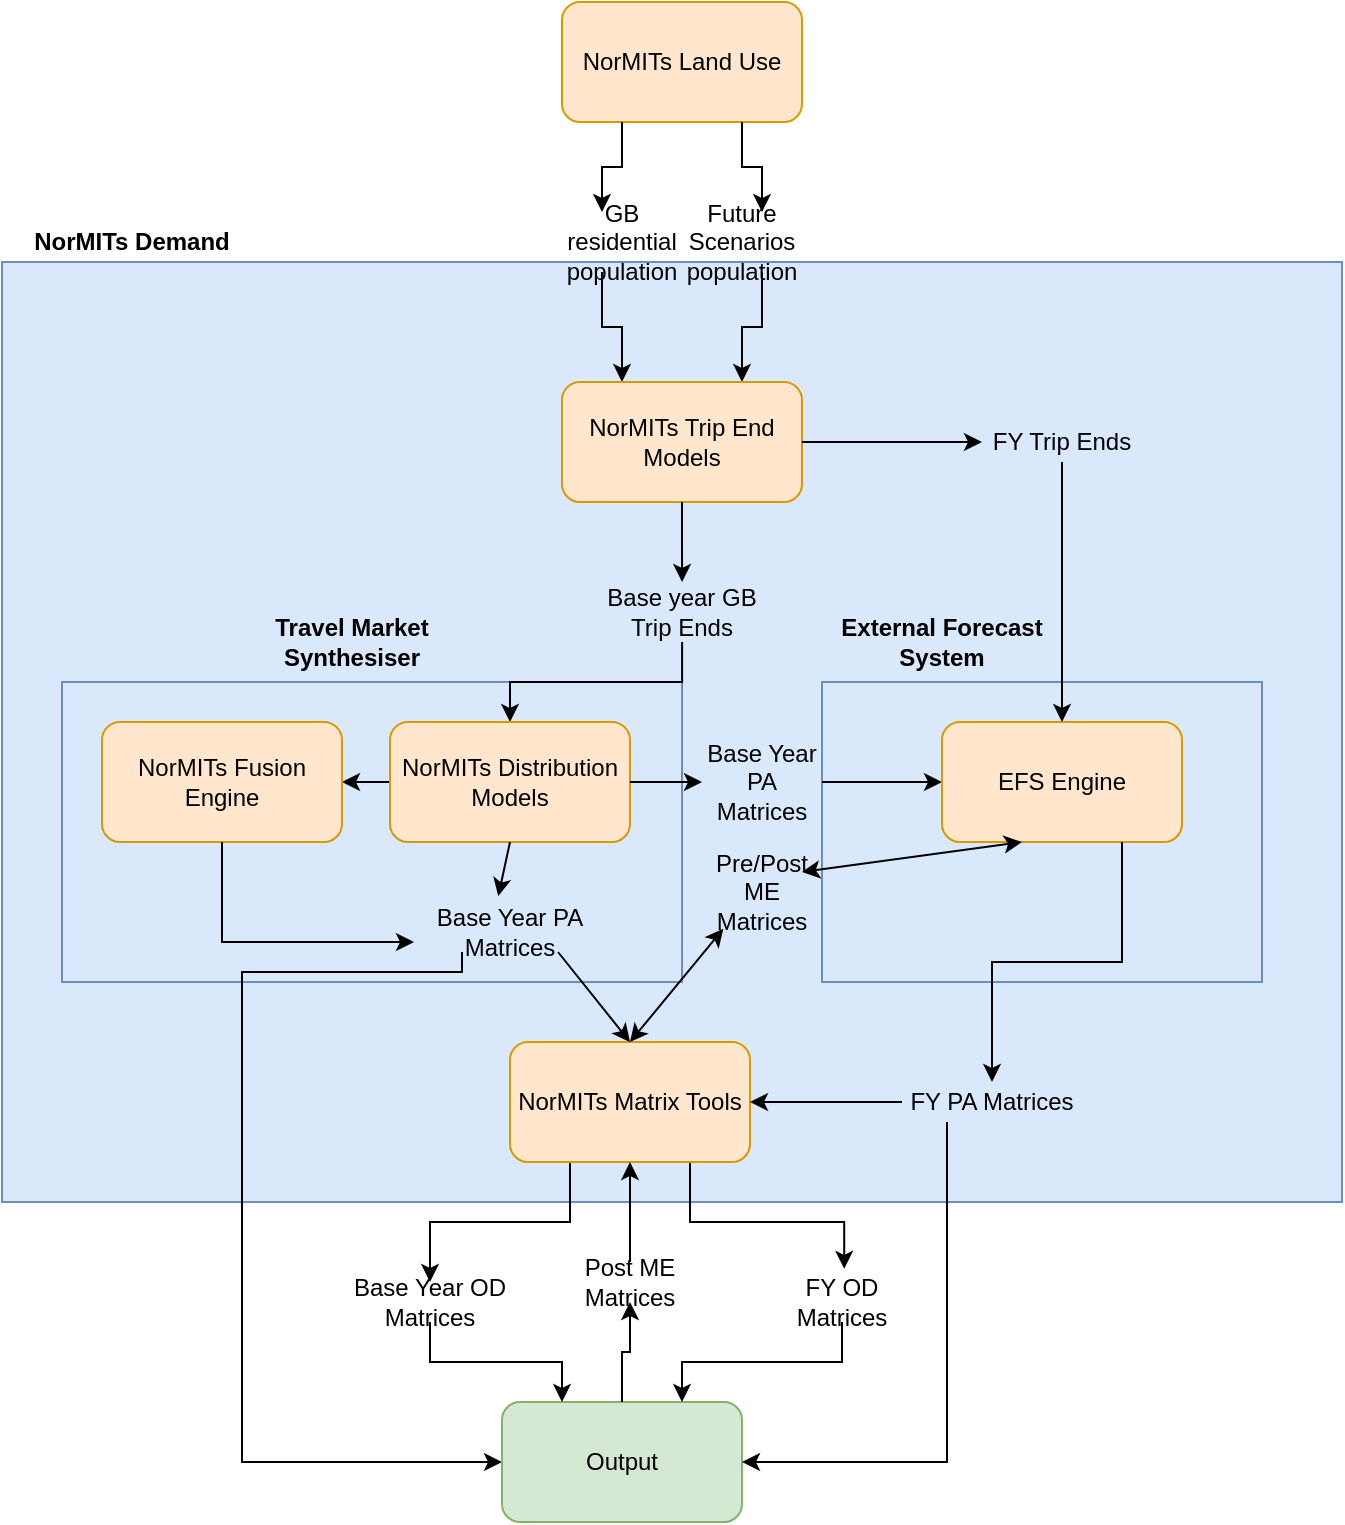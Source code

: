 <mxfile version="14.0.5" type="device"><diagram id="C5RBs43oDa-KdzZeNtuy" name="Page-1"><mxGraphModel dx="1684" dy="926" grid="1" gridSize="10" guides="1" tooltips="1" connect="1" arrows="1" fold="1" page="1" pageScale="1" pageWidth="827" pageHeight="1169" math="0" shadow="0"><root><mxCell id="WIyWlLk6GJQsqaUBKTNV-0"/><mxCell id="WIyWlLk6GJQsqaUBKTNV-1" parent="WIyWlLk6GJQsqaUBKTNV-0"/><mxCell id="84nA1yz6snF1AJvq_4vm-4" value="" style="rounded=0;whiteSpace=wrap;html=1;fillColor=#dae8fc;strokeColor=#6c8ebf;" parent="WIyWlLk6GJQsqaUBKTNV-1" vertex="1"><mxGeometry x="120" y="250" width="670" height="470" as="geometry"/></mxCell><mxCell id="84nA1yz6snF1AJvq_4vm-9" value="" style="rounded=0;whiteSpace=wrap;html=1;fillColor=#dae8fc;strokeColor=#6c8ebf;" parent="WIyWlLk6GJQsqaUBKTNV-1" vertex="1"><mxGeometry x="150" y="460" width="310" height="150" as="geometry"/></mxCell><mxCell id="84nA1yz6snF1AJvq_4vm-91" style="edgeStyle=orthogonalEdgeStyle;rounded=0;orthogonalLoop=1;jettySize=auto;html=1;exitX=0.25;exitY=1;exitDx=0;exitDy=0;entryX=0.25;entryY=0;entryDx=0;entryDy=0;" parent="WIyWlLk6GJQsqaUBKTNV-1" source="84nA1yz6snF1AJvq_4vm-3" target="84nA1yz6snF1AJvq_4vm-6" edge="1"><mxGeometry relative="1" as="geometry"/></mxCell><mxCell id="84nA1yz6snF1AJvq_4vm-92" style="edgeStyle=orthogonalEdgeStyle;rounded=0;orthogonalLoop=1;jettySize=auto;html=1;exitX=0.75;exitY=1;exitDx=0;exitDy=0;entryX=0.75;entryY=0;entryDx=0;entryDy=0;" parent="WIyWlLk6GJQsqaUBKTNV-1" source="84nA1yz6snF1AJvq_4vm-36" target="84nA1yz6snF1AJvq_4vm-6" edge="1"><mxGeometry relative="1" as="geometry"/></mxCell><mxCell id="84nA1yz6snF1AJvq_4vm-0" value="NorMITs Land Use" style="rounded=1;whiteSpace=wrap;html=1;fillColor=#ffe6cc;strokeColor=#d79b00;" parent="WIyWlLk6GJQsqaUBKTNV-1" vertex="1"><mxGeometry x="400" y="120" width="120" height="60" as="geometry"/></mxCell><mxCell id="84nA1yz6snF1AJvq_4vm-5" value="NorMITs Demand" style="text;html=1;strokeColor=none;fillColor=none;align=center;verticalAlign=middle;whiteSpace=wrap;rounded=0;fontStyle=1" parent="WIyWlLk6GJQsqaUBKTNV-1" vertex="1"><mxGeometry x="120" y="230" width="130" height="20" as="geometry"/></mxCell><mxCell id="84nA1yz6snF1AJvq_4vm-15" value="" style="edgeStyle=orthogonalEdgeStyle;rounded=0;orthogonalLoop=1;jettySize=auto;html=1;" parent="WIyWlLk6GJQsqaUBKTNV-1" source="84nA1yz6snF1AJvq_4vm-22" target="84nA1yz6snF1AJvq_4vm-13" edge="1"><mxGeometry relative="1" as="geometry"/></mxCell><mxCell id="84nA1yz6snF1AJvq_4vm-6" value="NorMITs Trip End Models" style="rounded=1;whiteSpace=wrap;html=1;fillColor=#ffe6cc;strokeColor=#d79b00;" parent="WIyWlLk6GJQsqaUBKTNV-1" vertex="1"><mxGeometry x="400" y="310" width="120" height="60" as="geometry"/></mxCell><mxCell id="84nA1yz6snF1AJvq_4vm-10" value="External Forecast System" style="text;html=1;strokeColor=none;fillColor=none;align=center;verticalAlign=middle;whiteSpace=wrap;rounded=0;fontStyle=1" parent="WIyWlLk6GJQsqaUBKTNV-1" vertex="1"><mxGeometry x="535" y="430" width="110" height="20" as="geometry"/></mxCell><mxCell id="84nA1yz6snF1AJvq_4vm-11" value="" style="rounded=0;whiteSpace=wrap;html=1;fillColor=#dae8fc;strokeColor=#6c8ebf;" parent="WIyWlLk6GJQsqaUBKTNV-1" vertex="1"><mxGeometry x="530" y="460" width="220" height="150" as="geometry"/></mxCell><mxCell id="84nA1yz6snF1AJvq_4vm-12" value="Travel Market Synthesiser" style="text;html=1;strokeColor=none;fillColor=none;align=center;verticalAlign=middle;whiteSpace=wrap;rounded=0;fontStyle=1" parent="WIyWlLk6GJQsqaUBKTNV-1" vertex="1"><mxGeometry x="220" y="430" width="150" height="20" as="geometry"/></mxCell><mxCell id="84nA1yz6snF1AJvq_4vm-48" style="edgeStyle=orthogonalEdgeStyle;rounded=0;orthogonalLoop=1;jettySize=auto;html=1;exitX=1;exitY=0.5;exitDx=0;exitDy=0;" parent="WIyWlLk6GJQsqaUBKTNV-1" source="84nA1yz6snF1AJvq_4vm-49" target="84nA1yz6snF1AJvq_4vm-38" edge="1"><mxGeometry relative="1" as="geometry"/></mxCell><mxCell id="MoAWkt_CJGht0_YXHGQX-1" style="edgeStyle=orthogonalEdgeStyle;rounded=0;orthogonalLoop=1;jettySize=auto;html=1;exitX=0;exitY=0.5;exitDx=0;exitDy=0;entryX=1;entryY=0.5;entryDx=0;entryDy=0;" edge="1" parent="WIyWlLk6GJQsqaUBKTNV-1" source="84nA1yz6snF1AJvq_4vm-13" target="84nA1yz6snF1AJvq_4vm-16"><mxGeometry relative="1" as="geometry"/></mxCell><mxCell id="84nA1yz6snF1AJvq_4vm-13" value="NorMITs Distribution Models" style="rounded=1;whiteSpace=wrap;html=1;fillColor=#ffe6cc;strokeColor=#d79b00;" parent="WIyWlLk6GJQsqaUBKTNV-1" vertex="1"><mxGeometry x="314" y="480" width="120" height="60" as="geometry"/></mxCell><mxCell id="84nA1yz6snF1AJvq_4vm-87" style="edgeStyle=orthogonalEdgeStyle;rounded=0;orthogonalLoop=1;jettySize=auto;html=1;exitX=0.25;exitY=1;exitDx=0;exitDy=0;entryX=0.5;entryY=0;entryDx=0;entryDy=0;" parent="WIyWlLk6GJQsqaUBKTNV-1" source="84nA1yz6snF1AJvq_4vm-14" target="84nA1yz6snF1AJvq_4vm-86" edge="1"><mxGeometry relative="1" as="geometry"/></mxCell><mxCell id="84nA1yz6snF1AJvq_4vm-89" style="edgeStyle=orthogonalEdgeStyle;rounded=0;orthogonalLoop=1;jettySize=auto;html=1;exitX=0.75;exitY=1;exitDx=0;exitDy=0;entryX=0.514;entryY=-0.329;entryDx=0;entryDy=0;entryPerimeter=0;" parent="WIyWlLk6GJQsqaUBKTNV-1" source="84nA1yz6snF1AJvq_4vm-14" target="84nA1yz6snF1AJvq_4vm-82" edge="1"><mxGeometry relative="1" as="geometry"/></mxCell><mxCell id="84nA1yz6snF1AJvq_4vm-14" value="NorMITs Matrix Tools" style="rounded=1;whiteSpace=wrap;html=1;fillColor=#ffe6cc;strokeColor=#d79b00;" parent="WIyWlLk6GJQsqaUBKTNV-1" vertex="1"><mxGeometry x="374" y="640" width="120" height="60" as="geometry"/></mxCell><mxCell id="84nA1yz6snF1AJvq_4vm-16" value="NorMITs Fusion Engine" style="rounded=1;whiteSpace=wrap;html=1;fillColor=#ffe6cc;strokeColor=#d79b00;" parent="WIyWlLk6GJQsqaUBKTNV-1" vertex="1"><mxGeometry x="170" y="480" width="120" height="60" as="geometry"/></mxCell><mxCell id="84nA1yz6snF1AJvq_4vm-17" value="" style="endArrow=classic;html=1;exitX=0.75;exitY=1;exitDx=0;exitDy=0;entryX=0.5;entryY=0;entryDx=0;entryDy=0;" parent="WIyWlLk6GJQsqaUBKTNV-1" source="84nA1yz6snF1AJvq_4vm-24" target="84nA1yz6snF1AJvq_4vm-14" edge="1"><mxGeometry width="50" height="50" relative="1" as="geometry"><mxPoint x="390" y="620" as="sourcePoint"/><mxPoint x="440" y="570" as="targetPoint"/></mxGeometry></mxCell><mxCell id="84nA1yz6snF1AJvq_4vm-75" style="edgeStyle=orthogonalEdgeStyle;rounded=0;orthogonalLoop=1;jettySize=auto;html=1;exitX=0;exitY=0.5;exitDx=0;exitDy=0;entryX=1;entryY=0.5;entryDx=0;entryDy=0;" parent="WIyWlLk6GJQsqaUBKTNV-1" source="84nA1yz6snF1AJvq_4vm-78" target="84nA1yz6snF1AJvq_4vm-14" edge="1"><mxGeometry relative="1" as="geometry"/></mxCell><mxCell id="84nA1yz6snF1AJvq_4vm-38" value="EFS Engine" style="rounded=1;whiteSpace=wrap;html=1;fillColor=#ffe6cc;strokeColor=#d79b00;" parent="WIyWlLk6GJQsqaUBKTNV-1" vertex="1"><mxGeometry x="590" y="480" width="120" height="60" as="geometry"/></mxCell><mxCell id="84nA1yz6snF1AJvq_4vm-45" style="edgeStyle=orthogonalEdgeStyle;rounded=0;orthogonalLoop=1;jettySize=auto;html=1;entryX=0.5;entryY=0;entryDx=0;entryDy=0;" parent="WIyWlLk6GJQsqaUBKTNV-1" source="84nA1yz6snF1AJvq_4vm-97" target="84nA1yz6snF1AJvq_4vm-38" edge="1"><mxGeometry relative="1" as="geometry"/></mxCell><mxCell id="84nA1yz6snF1AJvq_4vm-55" style="edgeStyle=orthogonalEdgeStyle;rounded=0;orthogonalLoop=1;jettySize=auto;html=1;exitX=0.5;exitY=1;exitDx=0;exitDy=0;" parent="WIyWlLk6GJQsqaUBKTNV-1" edge="1"><mxGeometry relative="1" as="geometry"><mxPoint x="500" y="594.5" as="sourcePoint"/><mxPoint x="500" y="594.5" as="targetPoint"/></mxGeometry></mxCell><mxCell id="84nA1yz6snF1AJvq_4vm-49" value="Base Year PA Matrices" style="text;html=1;strokeColor=none;fillColor=none;align=center;verticalAlign=middle;whiteSpace=wrap;rounded=0;" parent="WIyWlLk6GJQsqaUBKTNV-1" vertex="1"><mxGeometry x="470" y="490" width="60" height="40" as="geometry"/></mxCell><mxCell id="84nA1yz6snF1AJvq_4vm-57" style="edgeStyle=orthogonalEdgeStyle;rounded=0;orthogonalLoop=1;jettySize=auto;html=1;exitX=1;exitY=0.5;exitDx=0;exitDy=0;" parent="WIyWlLk6GJQsqaUBKTNV-1" source="84nA1yz6snF1AJvq_4vm-13" target="84nA1yz6snF1AJvq_4vm-49" edge="1"><mxGeometry relative="1" as="geometry"><mxPoint x="434" y="510" as="sourcePoint"/><mxPoint x="500" y="510" as="targetPoint"/></mxGeometry></mxCell><mxCell id="MoAWkt_CJGht0_YXHGQX-3" style="edgeStyle=orthogonalEdgeStyle;rounded=0;orthogonalLoop=1;jettySize=auto;html=1;exitX=0.25;exitY=1;exitDx=0;exitDy=0;entryX=0;entryY=0.5;entryDx=0;entryDy=0;" edge="1" parent="WIyWlLk6GJQsqaUBKTNV-1" source="84nA1yz6snF1AJvq_4vm-24" target="84nA1yz6snF1AJvq_4vm-76"><mxGeometry relative="1" as="geometry"><Array as="points"><mxPoint x="240" y="605"/><mxPoint x="240" y="850"/></Array></mxGeometry></mxCell><mxCell id="84nA1yz6snF1AJvq_4vm-24" value="Base Year PA Matrices" style="text;html=1;strokeColor=none;fillColor=none;align=center;verticalAlign=middle;whiteSpace=wrap;rounded=0;" parent="WIyWlLk6GJQsqaUBKTNV-1" vertex="1"><mxGeometry x="326" y="575" width="96" height="20" as="geometry"/></mxCell><mxCell id="84nA1yz6snF1AJvq_4vm-58" value="" style="endArrow=classic;html=1;exitX=0.5;exitY=1;exitDx=0;exitDy=0;entryX=0.439;entryY=-0.397;entryDx=0;entryDy=0;entryPerimeter=0;" parent="WIyWlLk6GJQsqaUBKTNV-1" source="84nA1yz6snF1AJvq_4vm-13" target="84nA1yz6snF1AJvq_4vm-24" edge="1"><mxGeometry width="50" height="50" relative="1" as="geometry"><mxPoint x="374" y="540" as="sourcePoint"/><mxPoint x="374" y="640" as="targetPoint"/></mxGeometry></mxCell><mxCell id="84nA1yz6snF1AJvq_4vm-62" style="edgeStyle=orthogonalEdgeStyle;rounded=0;orthogonalLoop=1;jettySize=auto;html=1;exitX=0.5;exitY=1;exitDx=0;exitDy=0;entryX=0;entryY=0.75;entryDx=0;entryDy=0;" parent="WIyWlLk6GJQsqaUBKTNV-1" source="84nA1yz6snF1AJvq_4vm-16" target="84nA1yz6snF1AJvq_4vm-24" edge="1"><mxGeometry relative="1" as="geometry"><mxPoint x="230" y="540" as="sourcePoint"/><mxPoint x="374" y="670" as="targetPoint"/></mxGeometry></mxCell><mxCell id="84nA1yz6snF1AJvq_4vm-68" value="Pre/Post ME Matrices" style="text;html=1;strokeColor=none;fillColor=none;align=center;verticalAlign=middle;whiteSpace=wrap;rounded=0;" parent="WIyWlLk6GJQsqaUBKTNV-1" vertex="1"><mxGeometry x="480" y="555" width="40" height="20" as="geometry"/></mxCell><mxCell id="84nA1yz6snF1AJvq_4vm-69" value="" style="endArrow=classic;startArrow=classic;html=1;exitX=0.5;exitY=0;exitDx=0;exitDy=0;entryX=0.016;entryY=1.421;entryDx=0;entryDy=0;entryPerimeter=0;" parent="WIyWlLk6GJQsqaUBKTNV-1" source="84nA1yz6snF1AJvq_4vm-14" target="84nA1yz6snF1AJvq_4vm-68" edge="1"><mxGeometry width="50" height="50" relative="1" as="geometry"><mxPoint x="535" y="680" as="sourcePoint"/><mxPoint x="585" y="630" as="targetPoint"/></mxGeometry></mxCell><mxCell id="84nA1yz6snF1AJvq_4vm-73" value="" style="endArrow=classic;startArrow=classic;html=1;exitX=1;exitY=0;exitDx=0;exitDy=0;entryX=0.333;entryY=1;entryDx=0;entryDy=0;entryPerimeter=0;" parent="WIyWlLk6GJQsqaUBKTNV-1" source="84nA1yz6snF1AJvq_4vm-68" target="84nA1yz6snF1AJvq_4vm-38" edge="1"><mxGeometry width="50" height="50" relative="1" as="geometry"><mxPoint x="390" y="510" as="sourcePoint"/><mxPoint x="440" y="460" as="targetPoint"/></mxGeometry></mxCell><mxCell id="Iy8C_a_n2SiAuP8EBuxL-0" style="edgeStyle=orthogonalEdgeStyle;rounded=0;orthogonalLoop=1;jettySize=auto;html=1;exitX=0.5;exitY=0;exitDx=0;exitDy=0;entryX=0.5;entryY=1;entryDx=0;entryDy=0;" parent="WIyWlLk6GJQsqaUBKTNV-1" source="Iy8C_a_n2SiAuP8EBuxL-1" target="84nA1yz6snF1AJvq_4vm-14" edge="1"><mxGeometry relative="1" as="geometry"/></mxCell><mxCell id="84nA1yz6snF1AJvq_4vm-76" value="Output" style="rounded=1;whiteSpace=wrap;html=1;fillColor=#d5e8d4;strokeColor=#82b366;" parent="WIyWlLk6GJQsqaUBKTNV-1" vertex="1"><mxGeometry x="370" y="820" width="120" height="60" as="geometry"/></mxCell><mxCell id="84nA1yz6snF1AJvq_4vm-80" style="edgeStyle=orthogonalEdgeStyle;rounded=0;orthogonalLoop=1;jettySize=auto;html=1;exitX=0.25;exitY=1;exitDx=0;exitDy=0;entryX=1;entryY=0.5;entryDx=0;entryDy=0;" parent="WIyWlLk6GJQsqaUBKTNV-1" source="84nA1yz6snF1AJvq_4vm-78" target="84nA1yz6snF1AJvq_4vm-76" edge="1"><mxGeometry relative="1" as="geometry"/></mxCell><mxCell id="84nA1yz6snF1AJvq_4vm-78" value="FY PA Matrices" style="text;html=1;strokeColor=none;fillColor=none;align=center;verticalAlign=middle;whiteSpace=wrap;rounded=0;" parent="WIyWlLk6GJQsqaUBKTNV-1" vertex="1"><mxGeometry x="570" y="660" width="90" height="20" as="geometry"/></mxCell><mxCell id="84nA1yz6snF1AJvq_4vm-79" style="edgeStyle=orthogonalEdgeStyle;rounded=0;orthogonalLoop=1;jettySize=auto;html=1;exitX=0.75;exitY=1;exitDx=0;exitDy=0;entryX=0.5;entryY=0;entryDx=0;entryDy=0;" parent="WIyWlLk6GJQsqaUBKTNV-1" source="84nA1yz6snF1AJvq_4vm-38" target="84nA1yz6snF1AJvq_4vm-78" edge="1"><mxGeometry relative="1" as="geometry"><mxPoint x="590" y="540" as="sourcePoint"/><mxPoint x="494" y="670" as="targetPoint"/></mxGeometry></mxCell><mxCell id="84nA1yz6snF1AJvq_4vm-90" style="edgeStyle=orthogonalEdgeStyle;rounded=0;orthogonalLoop=1;jettySize=auto;html=1;exitX=0.5;exitY=1;exitDx=0;exitDy=0;entryX=0.75;entryY=0;entryDx=0;entryDy=0;" parent="WIyWlLk6GJQsqaUBKTNV-1" source="84nA1yz6snF1AJvq_4vm-82" target="84nA1yz6snF1AJvq_4vm-76" edge="1"><mxGeometry relative="1" as="geometry"/></mxCell><mxCell id="84nA1yz6snF1AJvq_4vm-82" value="FY OD Matrices" style="text;html=1;strokeColor=none;fillColor=none;align=center;verticalAlign=middle;whiteSpace=wrap;rounded=0;" parent="WIyWlLk6GJQsqaUBKTNV-1" vertex="1"><mxGeometry x="500" y="760" width="80" height="20" as="geometry"/></mxCell><mxCell id="84nA1yz6snF1AJvq_4vm-88" style="edgeStyle=orthogonalEdgeStyle;rounded=0;orthogonalLoop=1;jettySize=auto;html=1;exitX=0.5;exitY=1;exitDx=0;exitDy=0;entryX=0.25;entryY=0;entryDx=0;entryDy=0;" parent="WIyWlLk6GJQsqaUBKTNV-1" source="84nA1yz6snF1AJvq_4vm-86" target="84nA1yz6snF1AJvq_4vm-76" edge="1"><mxGeometry relative="1" as="geometry"/></mxCell><mxCell id="84nA1yz6snF1AJvq_4vm-86" value="Base Year OD Matrices" style="text;html=1;strokeColor=none;fillColor=none;align=center;verticalAlign=middle;whiteSpace=wrap;rounded=0;" parent="WIyWlLk6GJQsqaUBKTNV-1" vertex="1"><mxGeometry x="294" y="760" width="80" height="20" as="geometry"/></mxCell><mxCell id="84nA1yz6snF1AJvq_4vm-36" value="Future Scenarios population" style="text;html=1;strokeColor=none;fillColor=none;align=center;verticalAlign=middle;whiteSpace=wrap;rounded=0;" parent="WIyWlLk6GJQsqaUBKTNV-1" vertex="1"><mxGeometry x="470" y="225" width="40" height="30" as="geometry"/></mxCell><mxCell id="84nA1yz6snF1AJvq_4vm-93" style="edgeStyle=orthogonalEdgeStyle;rounded=0;orthogonalLoop=1;jettySize=auto;html=1;exitX=0.75;exitY=1;exitDx=0;exitDy=0;entryX=0.75;entryY=0;entryDx=0;entryDy=0;" parent="WIyWlLk6GJQsqaUBKTNV-1" source="84nA1yz6snF1AJvq_4vm-0" target="84nA1yz6snF1AJvq_4vm-36" edge="1"><mxGeometry relative="1" as="geometry"><mxPoint x="490" y="180" as="sourcePoint"/><mxPoint x="490" y="310" as="targetPoint"/></mxGeometry></mxCell><mxCell id="84nA1yz6snF1AJvq_4vm-3" value="GB residential population" style="text;html=1;strokeColor=none;fillColor=none;align=center;verticalAlign=middle;whiteSpace=wrap;rounded=0;" parent="WIyWlLk6GJQsqaUBKTNV-1" vertex="1"><mxGeometry x="410" y="225" width="40" height="30" as="geometry"/></mxCell><mxCell id="84nA1yz6snF1AJvq_4vm-95" style="edgeStyle=orthogonalEdgeStyle;rounded=0;orthogonalLoop=1;jettySize=auto;html=1;exitX=0.25;exitY=1;exitDx=0;exitDy=0;entryX=0.25;entryY=0;entryDx=0;entryDy=0;" parent="WIyWlLk6GJQsqaUBKTNV-1" source="84nA1yz6snF1AJvq_4vm-0" target="84nA1yz6snF1AJvq_4vm-3" edge="1"><mxGeometry relative="1" as="geometry"><mxPoint x="430" y="180" as="sourcePoint"/><mxPoint x="430" y="310" as="targetPoint"/></mxGeometry></mxCell><mxCell id="84nA1yz6snF1AJvq_4vm-22" value="Base year GB Trip Ends" style="text;html=1;strokeColor=none;fillColor=none;align=center;verticalAlign=middle;whiteSpace=wrap;rounded=0;" parent="WIyWlLk6GJQsqaUBKTNV-1" vertex="1"><mxGeometry x="421.25" y="410" width="77.5" height="30" as="geometry"/></mxCell><mxCell id="84nA1yz6snF1AJvq_4vm-96" value="" style="edgeStyle=orthogonalEdgeStyle;rounded=0;orthogonalLoop=1;jettySize=auto;html=1;" parent="WIyWlLk6GJQsqaUBKTNV-1" source="84nA1yz6snF1AJvq_4vm-6" target="84nA1yz6snF1AJvq_4vm-22" edge="1"><mxGeometry relative="1" as="geometry"><mxPoint x="460" y="370" as="sourcePoint"/><mxPoint x="374" y="480" as="targetPoint"/></mxGeometry></mxCell><mxCell id="84nA1yz6snF1AJvq_4vm-97" value="FY Trip Ends" style="text;html=1;strokeColor=none;fillColor=none;align=center;verticalAlign=middle;whiteSpace=wrap;rounded=0;" parent="WIyWlLk6GJQsqaUBKTNV-1" vertex="1"><mxGeometry x="610" y="330" width="80" height="20" as="geometry"/></mxCell><mxCell id="84nA1yz6snF1AJvq_4vm-99" style="edgeStyle=orthogonalEdgeStyle;rounded=0;orthogonalLoop=1;jettySize=auto;html=1;exitX=1;exitY=0.5;exitDx=0;exitDy=0;entryX=0;entryY=0.5;entryDx=0;entryDy=0;" parent="WIyWlLk6GJQsqaUBKTNV-1" source="84nA1yz6snF1AJvq_4vm-6" target="84nA1yz6snF1AJvq_4vm-97" edge="1"><mxGeometry relative="1" as="geometry"><mxPoint x="520" y="340" as="sourcePoint"/><mxPoint x="650" y="480" as="targetPoint"/></mxGeometry></mxCell><mxCell id="Iy8C_a_n2SiAuP8EBuxL-1" value="Post ME Matrices" style="text;html=1;strokeColor=none;fillColor=none;align=center;verticalAlign=middle;whiteSpace=wrap;rounded=0;" parent="WIyWlLk6GJQsqaUBKTNV-1" vertex="1"><mxGeometry x="414" y="750" width="40" height="20" as="geometry"/></mxCell><mxCell id="Iy8C_a_n2SiAuP8EBuxL-2" style="edgeStyle=orthogonalEdgeStyle;rounded=0;orthogonalLoop=1;jettySize=auto;html=1;exitX=0.5;exitY=0;exitDx=0;exitDy=0;entryX=0.5;entryY=1;entryDx=0;entryDy=0;" parent="WIyWlLk6GJQsqaUBKTNV-1" source="84nA1yz6snF1AJvq_4vm-76" target="Iy8C_a_n2SiAuP8EBuxL-1" edge="1"><mxGeometry relative="1" as="geometry"><mxPoint x="430" y="820" as="sourcePoint"/><mxPoint x="434" y="700" as="targetPoint"/></mxGeometry></mxCell></root></mxGraphModel></diagram></mxfile>